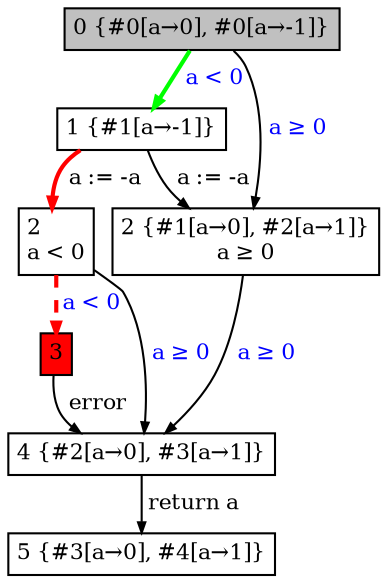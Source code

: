 digraph {
	ranksep=0.10
	nodesep=0.12
	node[fontsize=10.5,shape=box,height=0.02,width=0.02,margin="0.05,0.05"]
	edge[fontsize=10.5,arrowsize=0.5]

	0 [label="0 {#0[a→0], #0[a→-1]}",style=filled,fillcolor=gray]
	1 [label="5 {#3[a→0], #4[a→1]}"]
	2 [label="1 {#1[a→-1]}"]
	3 [label="3",style=filled,fillcolor=red]
	4 [label="4 {#2[a→0], #3[a→1]}"]
	5 [label="2 {#1[a→0], #2[a→1]}\la ≥ 0"]
	6 [label="2\la < 0"]


	4->1[label=" return a"]
	5->4[label=" a ≥ 0",fontcolor="#0000FF"]
	0->2[label=" a < 0",fontcolor="#0000FF", color="#00FF00", style="bold"]
	2->5[label=" a := -a"]
	3->4[label=" error"]
	6->4[label=" a ≥ 0",fontcolor="#0000FF"]
	6->3[label=" a < 0",fontcolor="#0000FF", color="#FF0000", style="bold,dashed"]
	2->6[label=" a := -a", color="#FF0000", style="bold"]
	0->5[label=" a ≥ 0",fontcolor="#0000FF"]
}